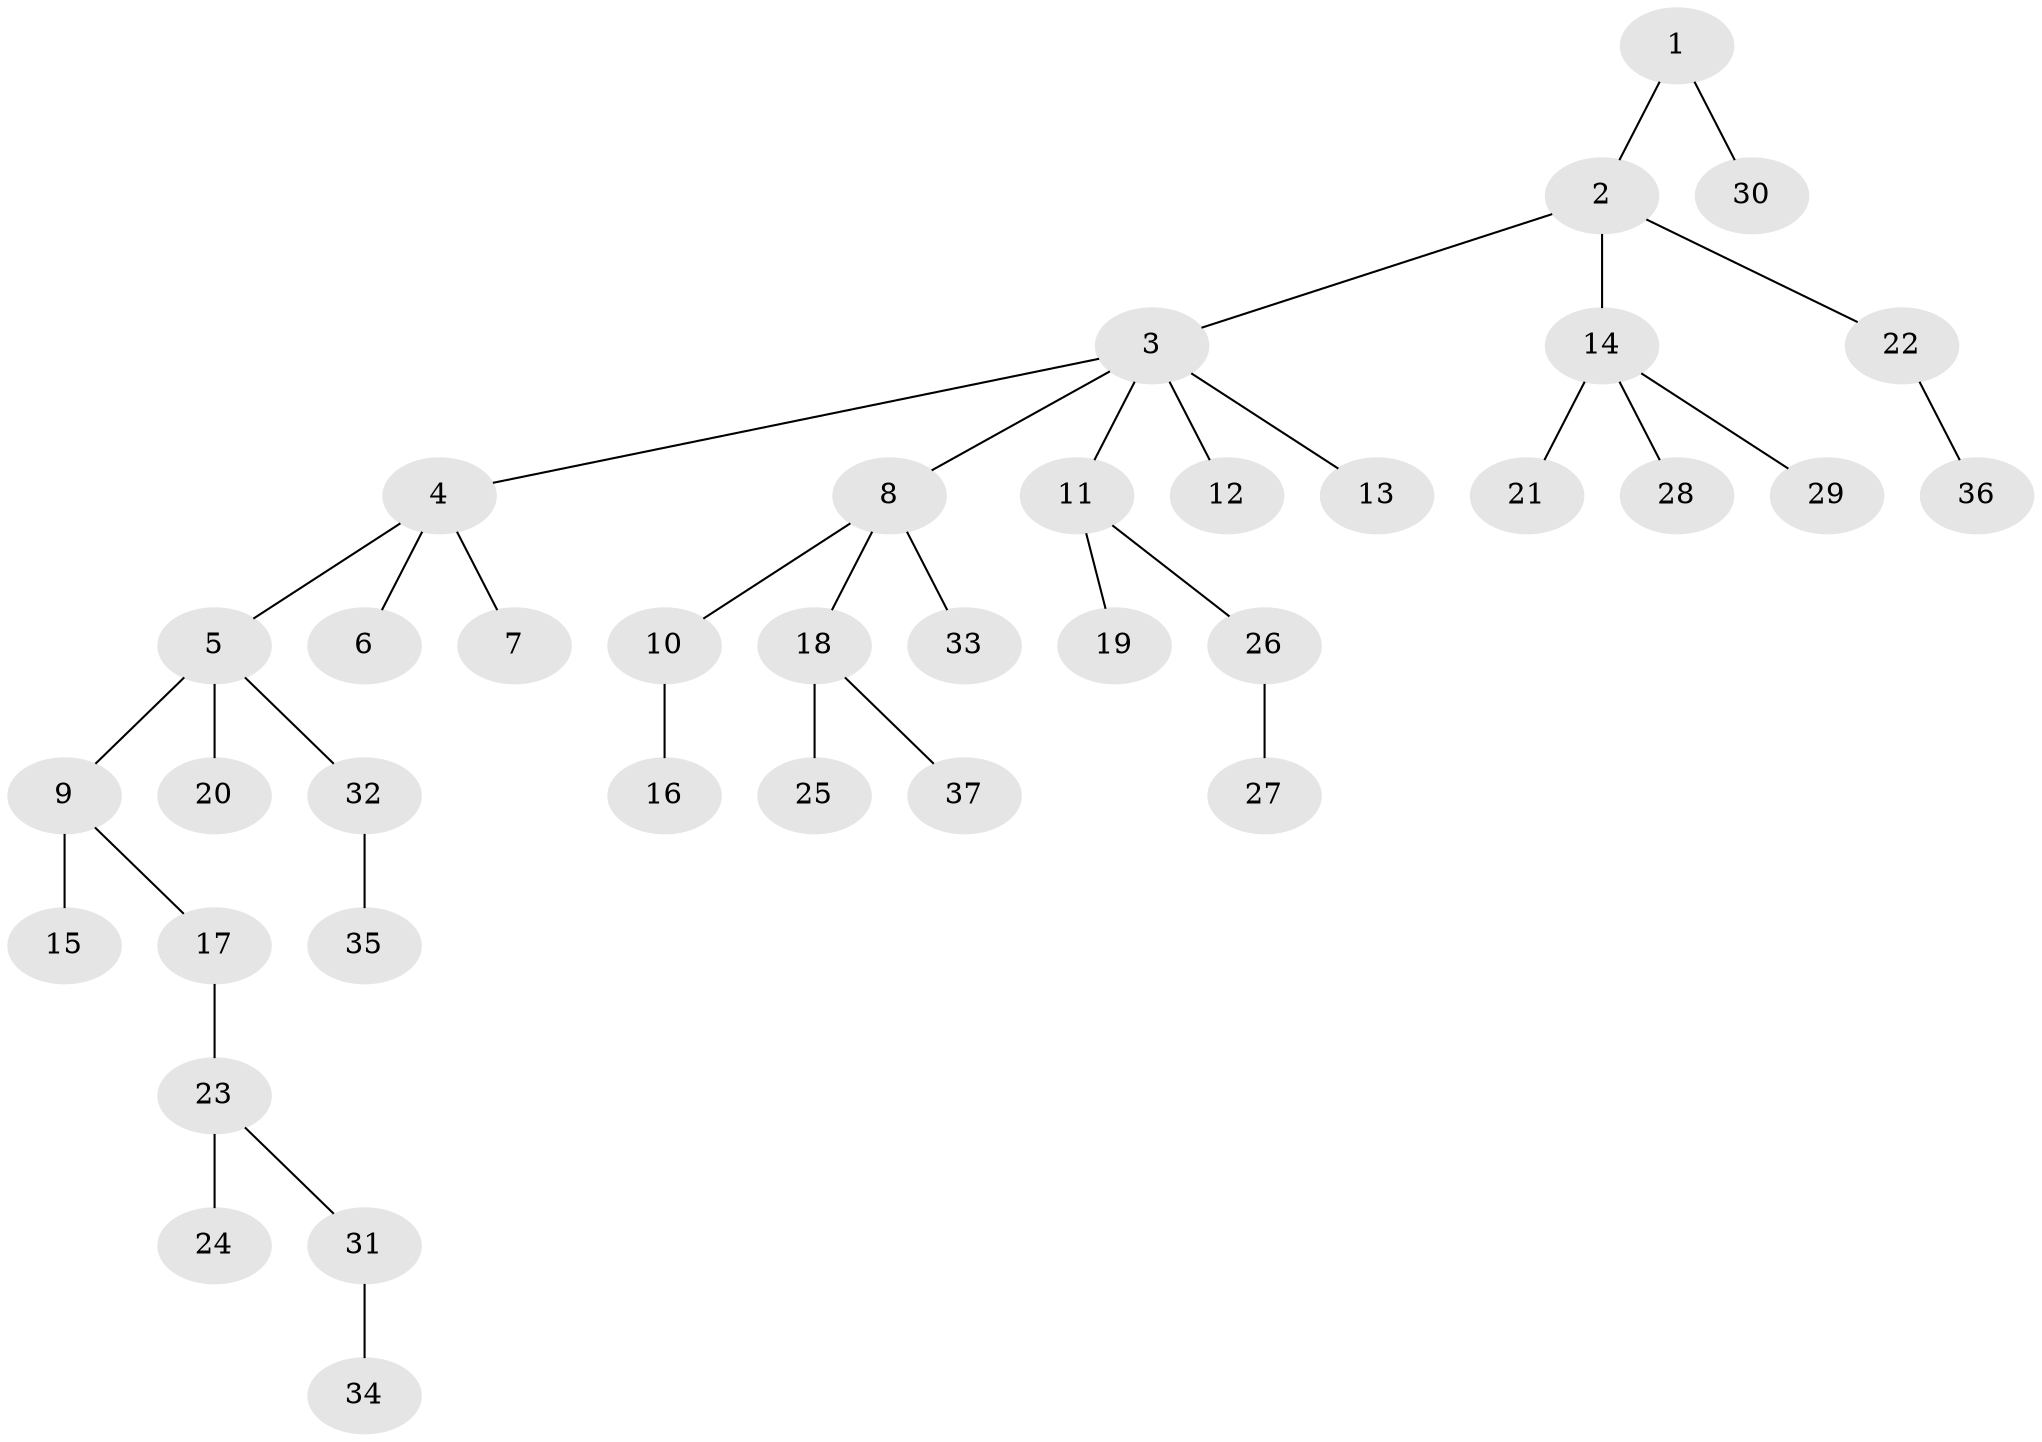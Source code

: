 // original degree distribution, {3: 0.14285714285714285, 5: 0.05714285714285714, 6: 0.02857142857142857, 2: 0.2714285714285714, 1: 0.4857142857142857, 4: 0.014285714285714285}
// Generated by graph-tools (version 1.1) at 2025/36/03/09/25 02:36:53]
// undirected, 37 vertices, 36 edges
graph export_dot {
graph [start="1"]
  node [color=gray90,style=filled];
  1;
  2;
  3;
  4;
  5;
  6;
  7;
  8;
  9;
  10;
  11;
  12;
  13;
  14;
  15;
  16;
  17;
  18;
  19;
  20;
  21;
  22;
  23;
  24;
  25;
  26;
  27;
  28;
  29;
  30;
  31;
  32;
  33;
  34;
  35;
  36;
  37;
  1 -- 2 [weight=1.0];
  1 -- 30 [weight=1.0];
  2 -- 3 [weight=1.0];
  2 -- 14 [weight=1.0];
  2 -- 22 [weight=1.0];
  3 -- 4 [weight=1.0];
  3 -- 8 [weight=1.0];
  3 -- 11 [weight=1.0];
  3 -- 12 [weight=1.0];
  3 -- 13 [weight=1.0];
  4 -- 5 [weight=1.0];
  4 -- 6 [weight=1.0];
  4 -- 7 [weight=1.0];
  5 -- 9 [weight=1.0];
  5 -- 20 [weight=1.0];
  5 -- 32 [weight=1.0];
  8 -- 10 [weight=1.0];
  8 -- 18 [weight=1.0];
  8 -- 33 [weight=1.0];
  9 -- 15 [weight=2.0];
  9 -- 17 [weight=1.0];
  10 -- 16 [weight=1.0];
  11 -- 19 [weight=1.0];
  11 -- 26 [weight=1.0];
  14 -- 21 [weight=2.0];
  14 -- 28 [weight=1.0];
  14 -- 29 [weight=1.0];
  17 -- 23 [weight=1.0];
  18 -- 25 [weight=1.0];
  18 -- 37 [weight=1.0];
  22 -- 36 [weight=1.0];
  23 -- 24 [weight=2.0];
  23 -- 31 [weight=1.0];
  26 -- 27 [weight=1.0];
  31 -- 34 [weight=1.0];
  32 -- 35 [weight=1.0];
}
